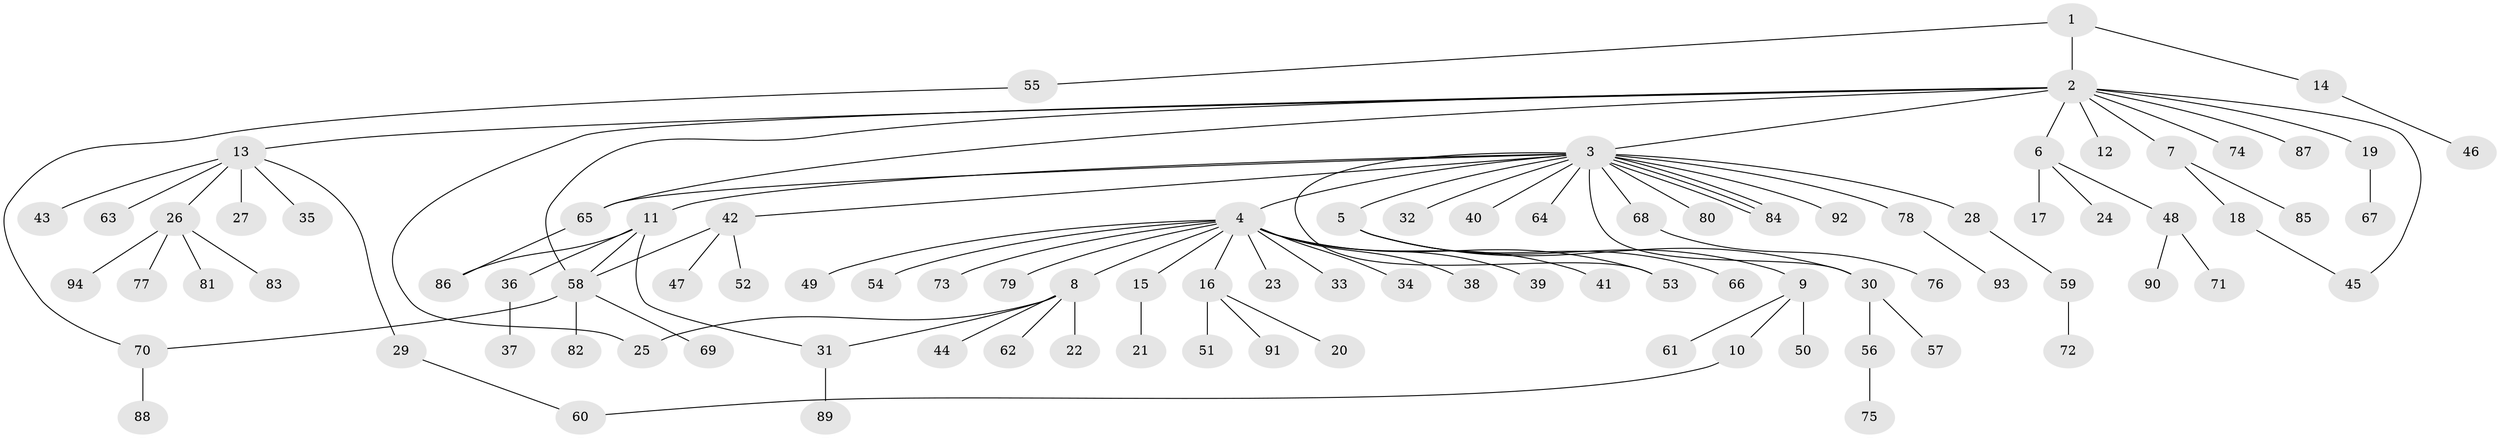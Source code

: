 // Generated by graph-tools (version 1.1) at 2025/11/02/27/25 16:11:14]
// undirected, 94 vertices, 106 edges
graph export_dot {
graph [start="1"]
  node [color=gray90,style=filled];
  1;
  2;
  3;
  4;
  5;
  6;
  7;
  8;
  9;
  10;
  11;
  12;
  13;
  14;
  15;
  16;
  17;
  18;
  19;
  20;
  21;
  22;
  23;
  24;
  25;
  26;
  27;
  28;
  29;
  30;
  31;
  32;
  33;
  34;
  35;
  36;
  37;
  38;
  39;
  40;
  41;
  42;
  43;
  44;
  45;
  46;
  47;
  48;
  49;
  50;
  51;
  52;
  53;
  54;
  55;
  56;
  57;
  58;
  59;
  60;
  61;
  62;
  63;
  64;
  65;
  66;
  67;
  68;
  69;
  70;
  71;
  72;
  73;
  74;
  75;
  76;
  77;
  78;
  79;
  80;
  81;
  82;
  83;
  84;
  85;
  86;
  87;
  88;
  89;
  90;
  91;
  92;
  93;
  94;
  1 -- 2;
  1 -- 14;
  1 -- 55;
  2 -- 3;
  2 -- 6;
  2 -- 7;
  2 -- 12;
  2 -- 13;
  2 -- 19;
  2 -- 25;
  2 -- 45;
  2 -- 58;
  2 -- 65;
  2 -- 74;
  2 -- 87;
  3 -- 4;
  3 -- 5;
  3 -- 11;
  3 -- 28;
  3 -- 30;
  3 -- 32;
  3 -- 40;
  3 -- 42;
  3 -- 53;
  3 -- 64;
  3 -- 65;
  3 -- 68;
  3 -- 78;
  3 -- 80;
  3 -- 84;
  3 -- 84;
  3 -- 84;
  3 -- 92;
  4 -- 8;
  4 -- 15;
  4 -- 16;
  4 -- 23;
  4 -- 33;
  4 -- 34;
  4 -- 38;
  4 -- 39;
  4 -- 41;
  4 -- 49;
  4 -- 53;
  4 -- 54;
  4 -- 73;
  4 -- 79;
  5 -- 9;
  5 -- 30;
  5 -- 66;
  6 -- 17;
  6 -- 24;
  6 -- 48;
  7 -- 18;
  7 -- 85;
  8 -- 22;
  8 -- 25;
  8 -- 31;
  8 -- 44;
  8 -- 62;
  9 -- 10;
  9 -- 50;
  9 -- 61;
  10 -- 60;
  11 -- 31;
  11 -- 36;
  11 -- 58;
  11 -- 86;
  13 -- 26;
  13 -- 27;
  13 -- 29;
  13 -- 35;
  13 -- 43;
  13 -- 63;
  14 -- 46;
  15 -- 21;
  16 -- 20;
  16 -- 51;
  16 -- 91;
  18 -- 45;
  19 -- 67;
  26 -- 77;
  26 -- 81;
  26 -- 83;
  26 -- 94;
  28 -- 59;
  29 -- 60;
  30 -- 56;
  30 -- 57;
  31 -- 89;
  36 -- 37;
  42 -- 47;
  42 -- 52;
  42 -- 58;
  48 -- 71;
  48 -- 90;
  55 -- 70;
  56 -- 75;
  58 -- 69;
  58 -- 70;
  58 -- 82;
  59 -- 72;
  65 -- 86;
  68 -- 76;
  70 -- 88;
  78 -- 93;
}
